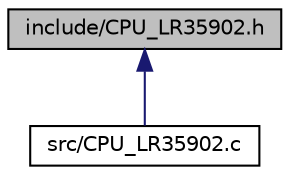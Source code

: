 digraph "include/CPU_LR35902.h"
{
 // LATEX_PDF_SIZE
  edge [fontname="Helvetica",fontsize="10",labelfontname="Helvetica",labelfontsize="10"];
  node [fontname="Helvetica",fontsize="10",shape=record];
  Node1 [label="include/CPU_LR35902.h",height=0.2,width=0.4,color="black", fillcolor="grey75", style="filled", fontcolor="black",tooltip="Header file for LR35902 CPU emulator."];
  Node1 -> Node2 [dir="back",color="midnightblue",fontsize="10",style="solid",fontname="Helvetica"];
  Node2 [label="src/CPU_LR35902.c",height=0.2,width=0.4,color="black", fillcolor="white", style="filled",URL="$CPU__LR35902_8c.html",tooltip="Implementation file for LR35902 CPU emulator."];
}
